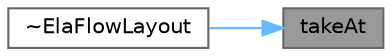 digraph "takeAt"
{
 // LATEX_PDF_SIZE
  bgcolor="transparent";
  edge [fontname=Helvetica,fontsize=10,labelfontname=Helvetica,labelfontsize=10];
  node [fontname=Helvetica,fontsize=10,shape=box,height=0.2,width=0.4];
  rankdir="RL";
  Node1 [id="Node000001",label="takeAt",height=0.2,width=0.4,color="gray40", fillcolor="grey60", style="filled", fontcolor="black",tooltip="移除并返回指定索引的布局项"];
  Node1 -> Node2 [id="edge1_Node000001_Node000002",dir="back",color="steelblue1",style="solid",tooltip=" "];
  Node2 [id="Node000002",label="~ElaFlowLayout",height=0.2,width=0.4,color="grey40", fillcolor="white", style="filled",URL="$class_ela_flow_layout.html#a16f9206dabdb3e83e4105c8a01f9a7c2",tooltip="析构函数，释放流式布局资源"];
}
